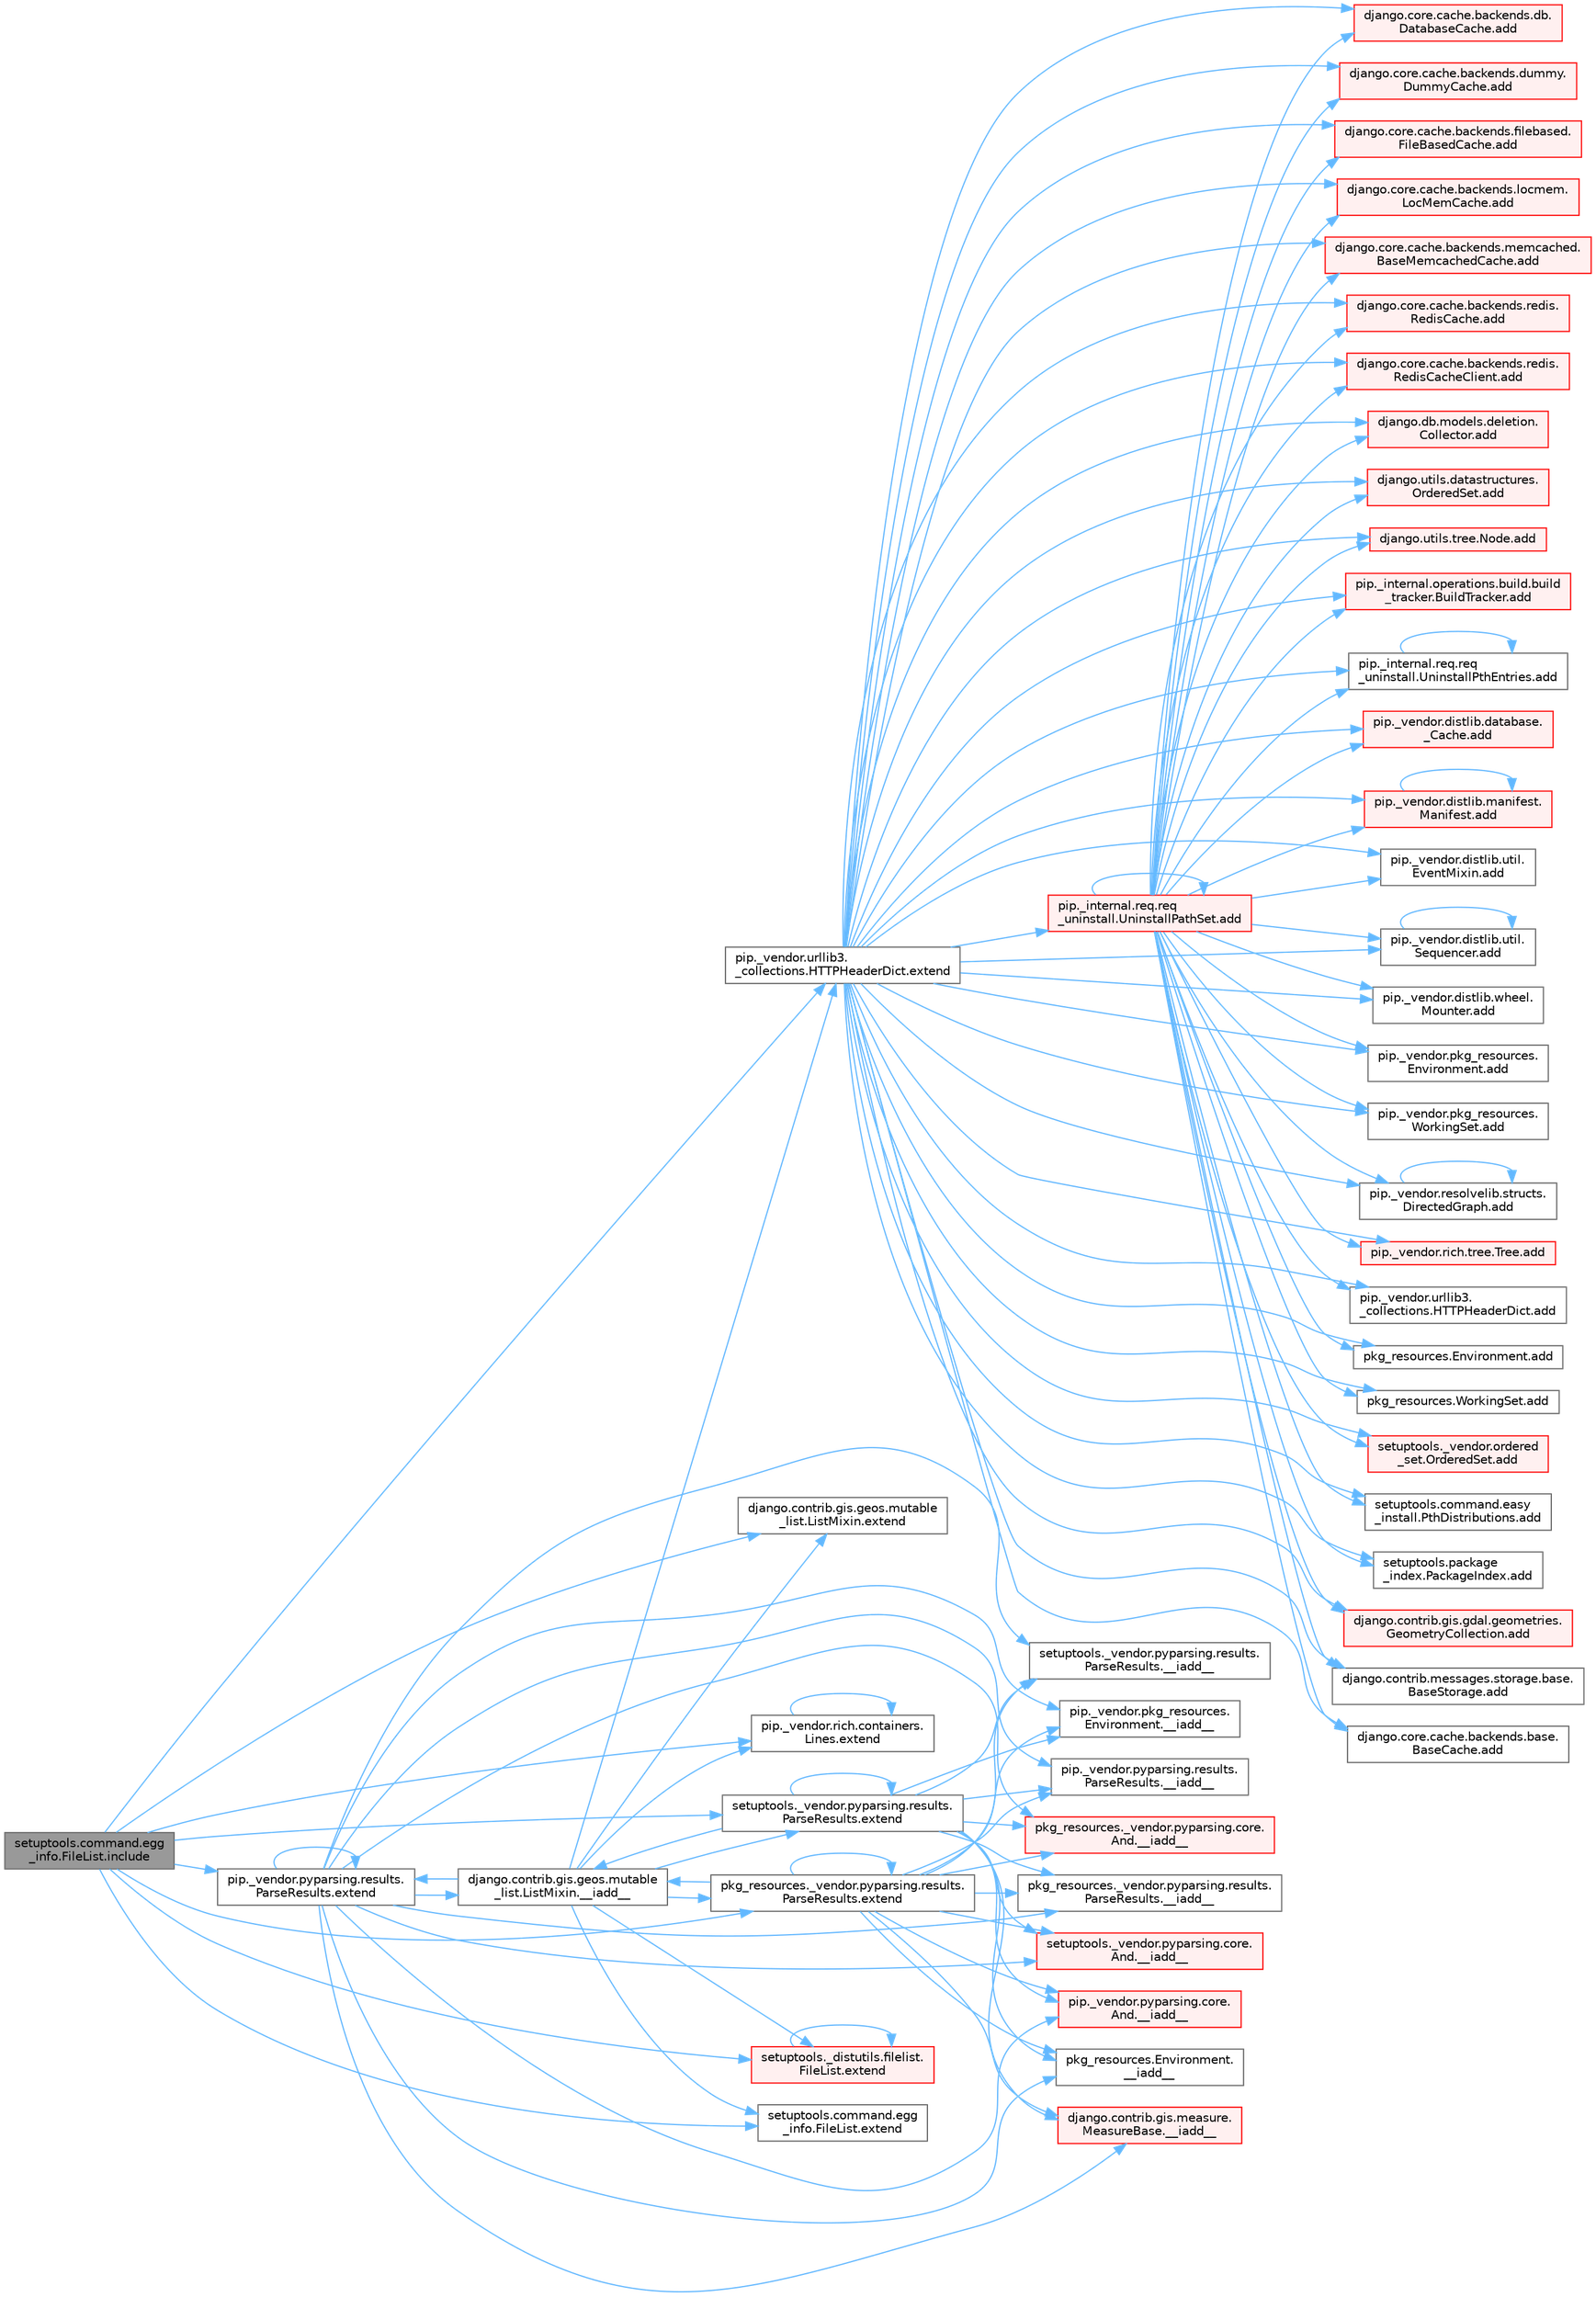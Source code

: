 digraph "setuptools.command.egg_info.FileList.include"
{
 // LATEX_PDF_SIZE
  bgcolor="transparent";
  edge [fontname=Helvetica,fontsize=10,labelfontname=Helvetica,labelfontsize=10];
  node [fontname=Helvetica,fontsize=10,shape=box,height=0.2,width=0.4];
  rankdir="LR";
  Node1 [id="Node000001",label="setuptools.command.egg\l_info.FileList.include",height=0.2,width=0.4,color="gray40", fillcolor="grey60", style="filled", fontcolor="black",tooltip=" "];
  Node1 -> Node2 [id="edge1_Node000001_Node000002",color="steelblue1",style="solid",tooltip=" "];
  Node2 [id="Node000002",label="django.contrib.gis.geos.mutable\l_list.ListMixin.extend",height=0.2,width=0.4,color="grey40", fillcolor="white", style="filled",URL="$classdjango_1_1contrib_1_1gis_1_1geos_1_1mutable__list_1_1_list_mixin.html#ac54d378ddda85375092a3504b9c41ad2",tooltip=" "];
  Node1 -> Node3 [id="edge2_Node000001_Node000003",color="steelblue1",style="solid",tooltip=" "];
  Node3 [id="Node000003",label="pip._vendor.pyparsing.results.\lParseResults.extend",height=0.2,width=0.4,color="grey40", fillcolor="white", style="filled",URL="$classpip_1_1__vendor_1_1pyparsing_1_1results_1_1_parse_results.html#a3a8a69368a4bca23dd54b356a2a06946",tooltip=" "];
  Node3 -> Node4 [id="edge3_Node000003_Node000004",color="steelblue1",style="solid",tooltip=" "];
  Node4 [id="Node000004",label="django.contrib.gis.geos.mutable\l_list.ListMixin.__iadd__",height=0.2,width=0.4,color="grey40", fillcolor="white", style="filled",URL="$classdjango_1_1contrib_1_1gis_1_1geos_1_1mutable__list_1_1_list_mixin.html#a892ce7a768206faf1d6150c2d2faf64f",tooltip=" "];
  Node4 -> Node2 [id="edge4_Node000004_Node000002",color="steelblue1",style="solid",tooltip=" "];
  Node4 -> Node3 [id="edge5_Node000004_Node000003",color="steelblue1",style="solid",tooltip=" "];
  Node4 -> Node5 [id="edge6_Node000004_Node000005",color="steelblue1",style="solid",tooltip=" "];
  Node5 [id="Node000005",label="pip._vendor.rich.containers.\lLines.extend",height=0.2,width=0.4,color="grey40", fillcolor="white", style="filled",URL="$classpip_1_1__vendor_1_1rich_1_1containers_1_1_lines.html#ac2f104475218f1e94a04d898a5e634ca",tooltip=" "];
  Node5 -> Node5 [id="edge7_Node000005_Node000005",color="steelblue1",style="solid",tooltip=" "];
  Node4 -> Node6 [id="edge8_Node000004_Node000006",color="steelblue1",style="solid",tooltip=" "];
  Node6 [id="Node000006",label="pip._vendor.urllib3.\l_collections.HTTPHeaderDict.extend",height=0.2,width=0.4,color="grey40", fillcolor="white", style="filled",URL="$classpip_1_1__vendor_1_1urllib3_1_1__collections_1_1_h_t_t_p_header_dict.html#a2e1d7729c6ade1c90e37914063295d1f",tooltip=" "];
  Node6 -> Node7 [id="edge9_Node000006_Node000007",color="steelblue1",style="solid",tooltip=" "];
  Node7 [id="Node000007",label="django.contrib.gis.gdal.geometries.\lGeometryCollection.add",height=0.2,width=0.4,color="red", fillcolor="#FFF0F0", style="filled",URL="$classdjango_1_1contrib_1_1gis_1_1gdal_1_1geometries_1_1_geometry_collection.html#a00c1825a411d244c854762b413ff996c",tooltip=" "];
  Node6 -> Node11 [id="edge10_Node000006_Node000011",color="steelblue1",style="solid",tooltip=" "];
  Node11 [id="Node000011",label="django.contrib.messages.storage.base.\lBaseStorage.add",height=0.2,width=0.4,color="grey40", fillcolor="white", style="filled",URL="$classdjango_1_1contrib_1_1messages_1_1storage_1_1base_1_1_base_storage.html#aafc1151a94b34b80803c99d883ca268c",tooltip=" "];
  Node6 -> Node12 [id="edge11_Node000006_Node000012",color="steelblue1",style="solid",tooltip=" "];
  Node12 [id="Node000012",label="django.core.cache.backends.base.\lBaseCache.add",height=0.2,width=0.4,color="grey40", fillcolor="white", style="filled",URL="$classdjango_1_1core_1_1cache_1_1backends_1_1base_1_1_base_cache.html#ab0cdee68050102665043193640ac006c",tooltip=" "];
  Node6 -> Node13 [id="edge12_Node000006_Node000013",color="steelblue1",style="solid",tooltip=" "];
  Node13 [id="Node000013",label="django.core.cache.backends.db.\lDatabaseCache.add",height=0.2,width=0.4,color="red", fillcolor="#FFF0F0", style="filled",URL="$classdjango_1_1core_1_1cache_1_1backends_1_1db_1_1_database_cache.html#a6196dda2bfd9eca834ecd81a7a217ec4",tooltip=" "];
  Node6 -> Node4332 [id="edge13_Node000006_Node004332",color="steelblue1",style="solid",tooltip=" "];
  Node4332 [id="Node004332",label="django.core.cache.backends.dummy.\lDummyCache.add",height=0.2,width=0.4,color="red", fillcolor="#FFF0F0", style="filled",URL="$classdjango_1_1core_1_1cache_1_1backends_1_1dummy_1_1_dummy_cache.html#adc04a4b63e4c6a4f61c832f87b9231ed",tooltip=" "];
  Node6 -> Node4333 [id="edge14_Node000006_Node004333",color="steelblue1",style="solid",tooltip=" "];
  Node4333 [id="Node004333",label="django.core.cache.backends.filebased.\lFileBasedCache.add",height=0.2,width=0.4,color="red", fillcolor="#FFF0F0", style="filled",URL="$classdjango_1_1core_1_1cache_1_1backends_1_1filebased_1_1_file_based_cache.html#a2f380fb404bde29c82c6169465ee1391",tooltip=" "];
  Node6 -> Node4342 [id="edge15_Node000006_Node004342",color="steelblue1",style="solid",tooltip=" "];
  Node4342 [id="Node004342",label="django.core.cache.backends.locmem.\lLocMemCache.add",height=0.2,width=0.4,color="red", fillcolor="#FFF0F0", style="filled",URL="$classdjango_1_1core_1_1cache_1_1backends_1_1locmem_1_1_loc_mem_cache.html#a6c454b0a21a7ef56bac23c2c47a767a9",tooltip=" "];
  Node6 -> Node4343 [id="edge16_Node000006_Node004343",color="steelblue1",style="solid",tooltip=" "];
  Node4343 [id="Node004343",label="django.core.cache.backends.memcached.\lBaseMemcachedCache.add",height=0.2,width=0.4,color="red", fillcolor="#FFF0F0", style="filled",URL="$classdjango_1_1core_1_1cache_1_1backends_1_1memcached_1_1_base_memcached_cache.html#a1d7675623ea665a0ee0748173eeb0a38",tooltip=" "];
  Node6 -> Node4344 [id="edge17_Node000006_Node004344",color="steelblue1",style="solid",tooltip=" "];
  Node4344 [id="Node004344",label="django.core.cache.backends.redis.\lRedisCache.add",height=0.2,width=0.4,color="red", fillcolor="#FFF0F0", style="filled",URL="$classdjango_1_1core_1_1cache_1_1backends_1_1redis_1_1_redis_cache.html#a5d4d6507b2a2647f876da5c964cb73c2",tooltip=" "];
  Node6 -> Node4345 [id="edge18_Node000006_Node004345",color="steelblue1",style="solid",tooltip=" "];
  Node4345 [id="Node004345",label="django.core.cache.backends.redis.\lRedisCacheClient.add",height=0.2,width=0.4,color="red", fillcolor="#FFF0F0", style="filled",URL="$classdjango_1_1core_1_1cache_1_1backends_1_1redis_1_1_redis_cache_client.html#a38d58b9a92fa6243e62635c678251410",tooltip=" "];
  Node6 -> Node4346 [id="edge19_Node000006_Node004346",color="steelblue1",style="solid",tooltip=" "];
  Node4346 [id="Node004346",label="django.db.models.deletion.\lCollector.add",height=0.2,width=0.4,color="red", fillcolor="#FFF0F0", style="filled",URL="$classdjango_1_1db_1_1models_1_1deletion_1_1_collector.html#a92a25e9aef2930eb72e650f4e05abd18",tooltip=" "];
  Node6 -> Node4351 [id="edge20_Node000006_Node004351",color="steelblue1",style="solid",tooltip=" "];
  Node4351 [id="Node004351",label="django.utils.datastructures.\lOrderedSet.add",height=0.2,width=0.4,color="red", fillcolor="#FFF0F0", style="filled",URL="$classdjango_1_1utils_1_1datastructures_1_1_ordered_set.html#a33eaf365502a80c096ab49dcf92422dc",tooltip=" "];
  Node6 -> Node4353 [id="edge21_Node000006_Node004353",color="steelblue1",style="solid",tooltip=" "];
  Node4353 [id="Node004353",label="django.utils.tree.Node.add",height=0.2,width=0.4,color="red", fillcolor="#FFF0F0", style="filled",URL="$classdjango_1_1utils_1_1tree_1_1_node.html#a2c883d105b5c9cfd32bff72c7469f18c",tooltip=" "];
  Node6 -> Node4354 [id="edge22_Node000006_Node004354",color="steelblue1",style="solid",tooltip=" "];
  Node4354 [id="Node004354",label="pip._internal.operations.build.build\l_tracker.BuildTracker.add",height=0.2,width=0.4,color="red", fillcolor="#FFF0F0", style="filled",URL="$classpip_1_1__internal_1_1operations_1_1build_1_1build__tracker_1_1_build_tracker.html#ab715bc8c19ab37450a739be4e72cecf9",tooltip=" "];
  Node6 -> Node4356 [id="edge23_Node000006_Node004356",color="steelblue1",style="solid",tooltip=" "];
  Node4356 [id="Node004356",label="pip._internal.req.req\l_uninstall.UninstallPathSet.add",height=0.2,width=0.4,color="red", fillcolor="#FFF0F0", style="filled",URL="$classpip_1_1__internal_1_1req_1_1req__uninstall_1_1_uninstall_path_set.html#ad34a919f45b9c89e6b0d59ec0d24ba4c",tooltip=" "];
  Node4356 -> Node7 [id="edge24_Node004356_Node000007",color="steelblue1",style="solid",tooltip=" "];
  Node4356 -> Node11 [id="edge25_Node004356_Node000011",color="steelblue1",style="solid",tooltip=" "];
  Node4356 -> Node12 [id="edge26_Node004356_Node000012",color="steelblue1",style="solid",tooltip=" "];
  Node4356 -> Node13 [id="edge27_Node004356_Node000013",color="steelblue1",style="solid",tooltip=" "];
  Node4356 -> Node4332 [id="edge28_Node004356_Node004332",color="steelblue1",style="solid",tooltip=" "];
  Node4356 -> Node4333 [id="edge29_Node004356_Node004333",color="steelblue1",style="solid",tooltip=" "];
  Node4356 -> Node4342 [id="edge30_Node004356_Node004342",color="steelblue1",style="solid",tooltip=" "];
  Node4356 -> Node4343 [id="edge31_Node004356_Node004343",color="steelblue1",style="solid",tooltip=" "];
  Node4356 -> Node4344 [id="edge32_Node004356_Node004344",color="steelblue1",style="solid",tooltip=" "];
  Node4356 -> Node4345 [id="edge33_Node004356_Node004345",color="steelblue1",style="solid",tooltip=" "];
  Node4356 -> Node4346 [id="edge34_Node004356_Node004346",color="steelblue1",style="solid",tooltip=" "];
  Node4356 -> Node4351 [id="edge35_Node004356_Node004351",color="steelblue1",style="solid",tooltip=" "];
  Node4356 -> Node4353 [id="edge36_Node004356_Node004353",color="steelblue1",style="solid",tooltip=" "];
  Node4356 -> Node4354 [id="edge37_Node004356_Node004354",color="steelblue1",style="solid",tooltip=" "];
  Node4356 -> Node4356 [id="edge38_Node004356_Node004356",color="steelblue1",style="solid",tooltip=" "];
  Node4356 -> Node4358 [id="edge39_Node004356_Node004358",color="steelblue1",style="solid",tooltip=" "];
  Node4358 [id="Node004358",label="pip._internal.req.req\l_uninstall.UninstallPthEntries.add",height=0.2,width=0.4,color="grey40", fillcolor="white", style="filled",URL="$classpip_1_1__internal_1_1req_1_1req__uninstall_1_1_uninstall_pth_entries.html#a546056a6e92dc6cb8ce9606ec9f1b5a4",tooltip=" "];
  Node4358 -> Node4358 [id="edge40_Node004358_Node004358",color="steelblue1",style="solid",tooltip=" "];
  Node4356 -> Node4359 [id="edge41_Node004356_Node004359",color="steelblue1",style="solid",tooltip=" "];
  Node4359 [id="Node004359",label="pip._vendor.distlib.database.\l_Cache.add",height=0.2,width=0.4,color="red", fillcolor="#FFF0F0", style="filled",URL="$classpip_1_1__vendor_1_1distlib_1_1database_1_1___cache.html#a9d96a00152b11f1163cd2cdf6626ae08",tooltip=" "];
  Node4356 -> Node4360 [id="edge42_Node004356_Node004360",color="steelblue1",style="solid",tooltip=" "];
  Node4360 [id="Node004360",label="pip._vendor.distlib.manifest.\lManifest.add",height=0.2,width=0.4,color="red", fillcolor="#FFF0F0", style="filled",URL="$classpip_1_1__vendor_1_1distlib_1_1manifest_1_1_manifest.html#aae84ea0f83bcc2cbb7d5a31fc767120f",tooltip=" "];
  Node4360 -> Node4360 [id="edge43_Node004360_Node004360",color="steelblue1",style="solid",tooltip=" "];
  Node4356 -> Node4361 [id="edge44_Node004356_Node004361",color="steelblue1",style="solid",tooltip=" "];
  Node4361 [id="Node004361",label="pip._vendor.distlib.util.\lEventMixin.add",height=0.2,width=0.4,color="grey40", fillcolor="white", style="filled",URL="$classpip_1_1__vendor_1_1distlib_1_1util_1_1_event_mixin.html#a08e7bf16aa30d157f0879890c62d20c8",tooltip=" "];
  Node4356 -> Node4362 [id="edge45_Node004356_Node004362",color="steelblue1",style="solid",tooltip=" "];
  Node4362 [id="Node004362",label="pip._vendor.distlib.util.\lSequencer.add",height=0.2,width=0.4,color="grey40", fillcolor="white", style="filled",URL="$classpip_1_1__vendor_1_1distlib_1_1util_1_1_sequencer.html#abc5c74b71733d607b27145f851f96232",tooltip=" "];
  Node4362 -> Node4362 [id="edge46_Node004362_Node004362",color="steelblue1",style="solid",tooltip=" "];
  Node4356 -> Node4363 [id="edge47_Node004356_Node004363",color="steelblue1",style="solid",tooltip=" "];
  Node4363 [id="Node004363",label="pip._vendor.distlib.wheel.\lMounter.add",height=0.2,width=0.4,color="grey40", fillcolor="white", style="filled",URL="$classpip_1_1__vendor_1_1distlib_1_1wheel_1_1_mounter.html#a936dc4caa942012ae36c957beb9dc3d8",tooltip=" "];
  Node4356 -> Node4364 [id="edge48_Node004356_Node004364",color="steelblue1",style="solid",tooltip=" "];
  Node4364 [id="Node004364",label="pip._vendor.pkg_resources.\lEnvironment.add",height=0.2,width=0.4,color="grey40", fillcolor="white", style="filled",URL="$classpip_1_1__vendor_1_1pkg__resources_1_1_environment.html#a3d66d3d91211d8c3c752a66cf12e029f",tooltip=" "];
  Node4356 -> Node4365 [id="edge49_Node004356_Node004365",color="steelblue1",style="solid",tooltip=" "];
  Node4365 [id="Node004365",label="pip._vendor.pkg_resources.\lWorkingSet.add",height=0.2,width=0.4,color="grey40", fillcolor="white", style="filled",URL="$classpip_1_1__vendor_1_1pkg__resources_1_1_working_set.html#aa27584804879f49ccbe8514a1b5ac720",tooltip=" "];
  Node4356 -> Node4146 [id="edge50_Node004356_Node004146",color="steelblue1",style="solid",tooltip=" "];
  Node4146 [id="Node004146",label="pip._vendor.resolvelib.structs.\lDirectedGraph.add",height=0.2,width=0.4,color="grey40", fillcolor="white", style="filled",URL="$classpip_1_1__vendor_1_1resolvelib_1_1structs_1_1_directed_graph.html#a9914305871e440834c7ef97855d0613a",tooltip=" "];
  Node4146 -> Node4146 [id="edge51_Node004146_Node004146",color="steelblue1",style="solid",tooltip=" "];
  Node4356 -> Node4366 [id="edge52_Node004356_Node004366",color="steelblue1",style="solid",tooltip=" "];
  Node4366 [id="Node004366",label="pip._vendor.rich.tree.Tree.add",height=0.2,width=0.4,color="red", fillcolor="#FFF0F0", style="filled",URL="$classpip_1_1__vendor_1_1rich_1_1tree_1_1_tree.html#a0ce550864757b1ee2756237b6e754aae",tooltip=" "];
  Node4356 -> Node4377 [id="edge53_Node004356_Node004377",color="steelblue1",style="solid",tooltip=" "];
  Node4377 [id="Node004377",label="pip._vendor.urllib3.\l_collections.HTTPHeaderDict.add",height=0.2,width=0.4,color="grey40", fillcolor="white", style="filled",URL="$classpip_1_1__vendor_1_1urllib3_1_1__collections_1_1_h_t_t_p_header_dict.html#afa878703711db0b5574907394e9aad06",tooltip=" "];
  Node4356 -> Node4378 [id="edge54_Node004356_Node004378",color="steelblue1",style="solid",tooltip=" "];
  Node4378 [id="Node004378",label="pkg_resources.Environment.add",height=0.2,width=0.4,color="grey40", fillcolor="white", style="filled",URL="$classpkg__resources_1_1_environment.html#af53dfe91f661d6222642c703059b1f4a",tooltip=" "];
  Node4356 -> Node4379 [id="edge55_Node004356_Node004379",color="steelblue1",style="solid",tooltip=" "];
  Node4379 [id="Node004379",label="pkg_resources.WorkingSet.add",height=0.2,width=0.4,color="grey40", fillcolor="white", style="filled",URL="$classpkg__resources_1_1_working_set.html#a9f47f5cc8b378c21108130e93dc5f877",tooltip=" "];
  Node4356 -> Node4380 [id="edge56_Node004356_Node004380",color="steelblue1",style="solid",tooltip=" "];
  Node4380 [id="Node004380",label="setuptools._vendor.ordered\l_set.OrderedSet.add",height=0.2,width=0.4,color="red", fillcolor="#FFF0F0", style="filled",URL="$classsetuptools_1_1__vendor_1_1ordered__set_1_1_ordered_set.html#a89b420a1836292f0417c8c86fa2bfe55",tooltip=" "];
  Node4356 -> Node4381 [id="edge57_Node004356_Node004381",color="steelblue1",style="solid",tooltip=" "];
  Node4381 [id="Node004381",label="setuptools.command.easy\l_install.PthDistributions.add",height=0.2,width=0.4,color="grey40", fillcolor="white", style="filled",URL="$classsetuptools_1_1command_1_1easy__install_1_1_pth_distributions.html#a91a3ab7cd55167132b4b83cf307b0963",tooltip=" "];
  Node4356 -> Node4382 [id="edge58_Node004356_Node004382",color="steelblue1",style="solid",tooltip=" "];
  Node4382 [id="Node004382",label="setuptools.package\l_index.PackageIndex.add",height=0.2,width=0.4,color="grey40", fillcolor="white", style="filled",URL="$classsetuptools_1_1package__index_1_1_package_index.html#a29c726894443e4ccd6146ba50f11e05d",tooltip=" "];
  Node6 -> Node4358 [id="edge59_Node000006_Node004358",color="steelblue1",style="solid",tooltip=" "];
  Node6 -> Node4359 [id="edge60_Node000006_Node004359",color="steelblue1",style="solid",tooltip=" "];
  Node6 -> Node4360 [id="edge61_Node000006_Node004360",color="steelblue1",style="solid",tooltip=" "];
  Node6 -> Node4361 [id="edge62_Node000006_Node004361",color="steelblue1",style="solid",tooltip=" "];
  Node6 -> Node4362 [id="edge63_Node000006_Node004362",color="steelblue1",style="solid",tooltip=" "];
  Node6 -> Node4363 [id="edge64_Node000006_Node004363",color="steelblue1",style="solid",tooltip=" "];
  Node6 -> Node4364 [id="edge65_Node000006_Node004364",color="steelblue1",style="solid",tooltip=" "];
  Node6 -> Node4365 [id="edge66_Node000006_Node004365",color="steelblue1",style="solid",tooltip=" "];
  Node6 -> Node4146 [id="edge67_Node000006_Node004146",color="steelblue1",style="solid",tooltip=" "];
  Node6 -> Node4366 [id="edge68_Node000006_Node004366",color="steelblue1",style="solid",tooltip=" "];
  Node6 -> Node4377 [id="edge69_Node000006_Node004377",color="steelblue1",style="solid",tooltip=" "];
  Node6 -> Node4378 [id="edge70_Node000006_Node004378",color="steelblue1",style="solid",tooltip=" "];
  Node6 -> Node4379 [id="edge71_Node000006_Node004379",color="steelblue1",style="solid",tooltip=" "];
  Node6 -> Node4380 [id="edge72_Node000006_Node004380",color="steelblue1",style="solid",tooltip=" "];
  Node6 -> Node4381 [id="edge73_Node000006_Node004381",color="steelblue1",style="solid",tooltip=" "];
  Node6 -> Node4382 [id="edge74_Node000006_Node004382",color="steelblue1",style="solid",tooltip=" "];
  Node4 -> Node4512 [id="edge75_Node000004_Node004512",color="steelblue1",style="solid",tooltip=" "];
  Node4512 [id="Node004512",label="pkg_resources._vendor.pyparsing.results.\lParseResults.extend",height=0.2,width=0.4,color="grey40", fillcolor="white", style="filled",URL="$classpkg__resources_1_1__vendor_1_1pyparsing_1_1results_1_1_parse_results.html#a72e8060e72d308428923c84a049d11b1",tooltip=" "];
  Node4512 -> Node4 [id="edge76_Node004512_Node000004",color="steelblue1",style="solid",tooltip=" "];
  Node4512 -> Node4513 [id="edge77_Node004512_Node004513",color="steelblue1",style="solid",tooltip=" "];
  Node4513 [id="Node004513",label="django.contrib.gis.measure.\lMeasureBase.__iadd__",height=0.2,width=0.4,color="red", fillcolor="#FFF0F0", style="filled",URL="$classdjango_1_1contrib_1_1gis_1_1measure_1_1_measure_base.html#a58f2a532d916d224af35818fba5771a2",tooltip=" "];
  Node4512 -> Node4514 [id="edge78_Node004512_Node004514",color="steelblue1",style="solid",tooltip=" "];
  Node4514 [id="Node004514",label="pip._vendor.pkg_resources.\lEnvironment.__iadd__",height=0.2,width=0.4,color="grey40", fillcolor="white", style="filled",URL="$classpip_1_1__vendor_1_1pkg__resources_1_1_environment.html#ad20961b8c74bd2062f0ed04410bedcfd",tooltip=" "];
  Node4512 -> Node4515 [id="edge79_Node004512_Node004515",color="steelblue1",style="solid",tooltip=" "];
  Node4515 [id="Node004515",label="pip._vendor.pyparsing.core.\lAnd.__iadd__",height=0.2,width=0.4,color="red", fillcolor="#FFF0F0", style="filled",URL="$classpip_1_1__vendor_1_1pyparsing_1_1core_1_1_and.html#a95acc8d227938acc37737c38dedc21ae",tooltip=" "];
  Node4512 -> Node4516 [id="edge80_Node004512_Node004516",color="steelblue1",style="solid",tooltip=" "];
  Node4516 [id="Node004516",label="pip._vendor.pyparsing.results.\lParseResults.__iadd__",height=0.2,width=0.4,color="grey40", fillcolor="white", style="filled",URL="$classpip_1_1__vendor_1_1pyparsing_1_1results_1_1_parse_results.html#a5a1794a98ea668c5b21980337a68fbbb",tooltip=" "];
  Node4512 -> Node4517 [id="edge81_Node004512_Node004517",color="steelblue1",style="solid",tooltip=" "];
  Node4517 [id="Node004517",label="pkg_resources._vendor.pyparsing.core.\lAnd.__iadd__",height=0.2,width=0.4,color="red", fillcolor="#FFF0F0", style="filled",URL="$classpkg__resources_1_1__vendor_1_1pyparsing_1_1core_1_1_and.html#a3518d567360a52cd23673c05d57da5ec",tooltip=" "];
  Node4512 -> Node4518 [id="edge82_Node004512_Node004518",color="steelblue1",style="solid",tooltip=" "];
  Node4518 [id="Node004518",label="pkg_resources._vendor.pyparsing.results.\lParseResults.__iadd__",height=0.2,width=0.4,color="grey40", fillcolor="white", style="filled",URL="$classpkg__resources_1_1__vendor_1_1pyparsing_1_1results_1_1_parse_results.html#a8aa2d12449420e7f4a54011c4bbb2d0e",tooltip=" "];
  Node4512 -> Node4519 [id="edge83_Node004512_Node004519",color="steelblue1",style="solid",tooltip=" "];
  Node4519 [id="Node004519",label="pkg_resources.Environment.\l__iadd__",height=0.2,width=0.4,color="grey40", fillcolor="white", style="filled",URL="$classpkg__resources_1_1_environment.html#af18a0f6e017fc13be08ef933dac3627f",tooltip=" "];
  Node4512 -> Node4520 [id="edge84_Node004512_Node004520",color="steelblue1",style="solid",tooltip=" "];
  Node4520 [id="Node004520",label="setuptools._vendor.pyparsing.core.\lAnd.__iadd__",height=0.2,width=0.4,color="red", fillcolor="#FFF0F0", style="filled",URL="$classsetuptools_1_1__vendor_1_1pyparsing_1_1core_1_1_and.html#ae5d5acd18921d1ec46dfdb9ab9dd9a79",tooltip=" "];
  Node4512 -> Node4521 [id="edge85_Node004512_Node004521",color="steelblue1",style="solid",tooltip=" "];
  Node4521 [id="Node004521",label="setuptools._vendor.pyparsing.results.\lParseResults.__iadd__",height=0.2,width=0.4,color="grey40", fillcolor="white", style="filled",URL="$classsetuptools_1_1__vendor_1_1pyparsing_1_1results_1_1_parse_results.html#ac12e7be723a8b0024d75fe36e7d33167",tooltip=" "];
  Node4512 -> Node4512 [id="edge86_Node004512_Node004512",color="steelblue1",style="solid",tooltip=" "];
  Node4 -> Node4522 [id="edge87_Node000004_Node004522",color="steelblue1",style="solid",tooltip=" "];
  Node4522 [id="Node004522",label="setuptools._distutils.filelist.\lFileList.extend",height=0.2,width=0.4,color="red", fillcolor="#FFF0F0", style="filled",URL="$classsetuptools_1_1__distutils_1_1filelist_1_1_file_list.html#afbb5d33eba4b305a48c0864d954956a4",tooltip=" "];
  Node4522 -> Node4522 [id="edge88_Node004522_Node004522",color="steelblue1",style="solid",tooltip=" "];
  Node4 -> Node4523 [id="edge89_Node000004_Node004523",color="steelblue1",style="solid",tooltip=" "];
  Node4523 [id="Node004523",label="setuptools._vendor.pyparsing.results.\lParseResults.extend",height=0.2,width=0.4,color="grey40", fillcolor="white", style="filled",URL="$classsetuptools_1_1__vendor_1_1pyparsing_1_1results_1_1_parse_results.html#aa11ff3f0723c175143645b9325417229",tooltip=" "];
  Node4523 -> Node4 [id="edge90_Node004523_Node000004",color="steelblue1",style="solid",tooltip=" "];
  Node4523 -> Node4513 [id="edge91_Node004523_Node004513",color="steelblue1",style="solid",tooltip=" "];
  Node4523 -> Node4514 [id="edge92_Node004523_Node004514",color="steelblue1",style="solid",tooltip=" "];
  Node4523 -> Node4515 [id="edge93_Node004523_Node004515",color="steelblue1",style="solid",tooltip=" "];
  Node4523 -> Node4516 [id="edge94_Node004523_Node004516",color="steelblue1",style="solid",tooltip=" "];
  Node4523 -> Node4517 [id="edge95_Node004523_Node004517",color="steelblue1",style="solid",tooltip=" "];
  Node4523 -> Node4518 [id="edge96_Node004523_Node004518",color="steelblue1",style="solid",tooltip=" "];
  Node4523 -> Node4519 [id="edge97_Node004523_Node004519",color="steelblue1",style="solid",tooltip=" "];
  Node4523 -> Node4520 [id="edge98_Node004523_Node004520",color="steelblue1",style="solid",tooltip=" "];
  Node4523 -> Node4521 [id="edge99_Node004523_Node004521",color="steelblue1",style="solid",tooltip=" "];
  Node4523 -> Node4523 [id="edge100_Node004523_Node004523",color="steelblue1",style="solid",tooltip=" "];
  Node4 -> Node4524 [id="edge101_Node000004_Node004524",color="steelblue1",style="solid",tooltip=" "];
  Node4524 [id="Node004524",label="setuptools.command.egg\l_info.FileList.extend",height=0.2,width=0.4,color="grey40", fillcolor="white", style="filled",URL="$classsetuptools_1_1command_1_1egg__info_1_1_file_list.html#a82aa2544655d2015a1211bb3350e3f84",tooltip=" "];
  Node3 -> Node4513 [id="edge102_Node000003_Node004513",color="steelblue1",style="solid",tooltip=" "];
  Node3 -> Node4514 [id="edge103_Node000003_Node004514",color="steelblue1",style="solid",tooltip=" "];
  Node3 -> Node4515 [id="edge104_Node000003_Node004515",color="steelblue1",style="solid",tooltip=" "];
  Node3 -> Node4516 [id="edge105_Node000003_Node004516",color="steelblue1",style="solid",tooltip=" "];
  Node3 -> Node4517 [id="edge106_Node000003_Node004517",color="steelblue1",style="solid",tooltip=" "];
  Node3 -> Node4518 [id="edge107_Node000003_Node004518",color="steelblue1",style="solid",tooltip=" "];
  Node3 -> Node4519 [id="edge108_Node000003_Node004519",color="steelblue1",style="solid",tooltip=" "];
  Node3 -> Node4520 [id="edge109_Node000003_Node004520",color="steelblue1",style="solid",tooltip=" "];
  Node3 -> Node4521 [id="edge110_Node000003_Node004521",color="steelblue1",style="solid",tooltip=" "];
  Node3 -> Node3 [id="edge111_Node000003_Node000003",color="steelblue1",style="solid",tooltip=" "];
  Node1 -> Node5 [id="edge112_Node000001_Node000005",color="steelblue1",style="solid",tooltip=" "];
  Node1 -> Node6 [id="edge113_Node000001_Node000006",color="steelblue1",style="solid",tooltip=" "];
  Node1 -> Node4512 [id="edge114_Node000001_Node004512",color="steelblue1",style="solid",tooltip=" "];
  Node1 -> Node4522 [id="edge115_Node000001_Node004522",color="steelblue1",style="solid",tooltip=" "];
  Node1 -> Node4523 [id="edge116_Node000001_Node004523",color="steelblue1",style="solid",tooltip=" "];
  Node1 -> Node4524 [id="edge117_Node000001_Node004524",color="steelblue1",style="solid",tooltip=" "];
}
